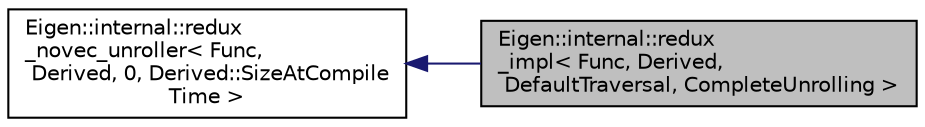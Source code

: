 digraph "Eigen::internal::redux_impl&lt; Func, Derived, DefaultTraversal, CompleteUnrolling &gt;"
{
  edge [fontname="Helvetica",fontsize="10",labelfontname="Helvetica",labelfontsize="10"];
  node [fontname="Helvetica",fontsize="10",shape=record];
  rankdir="LR";
  Node1 [label="Eigen::internal::redux\l_impl\< Func, Derived,\l DefaultTraversal, CompleteUnrolling \>",height=0.2,width=0.4,color="black", fillcolor="grey75", style="filled" fontcolor="black"];
  Node2 -> Node1 [dir="back",color="midnightblue",fontsize="10",style="solid",fontname="Helvetica"];
  Node2 [label="Eigen::internal::redux\l_novec_unroller\< Func,\l Derived, 0, Derived::SizeAtCompile\lTime \>",height=0.2,width=0.4,color="black", fillcolor="white", style="filled",URL="$structEigen_1_1internal_1_1redux__novec__unroller.html"];
}
